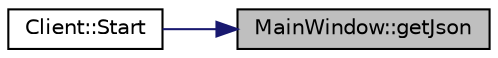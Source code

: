 digraph "MainWindow::getJson"
{
 // LATEX_PDF_SIZE
  edge [fontname="Helvetica",fontsize="10",labelfontname="Helvetica",labelfontsize="10"];
  node [fontname="Helvetica",fontsize="10",shape=record];
  rankdir="RL";
  Node1 [label="MainWindow::getJson",height=0.2,width=0.4,color="black", fillcolor="grey75", style="filled", fontcolor="black",tooltip="Permite a la ventana principal obtener un Json para enviar al servidor por medio del cliente."];
  Node1 -> Node2 [dir="back",color="midnightblue",fontsize="10",style="solid"];
  Node2 [label="Client::Start",height=0.2,width=0.4,color="black", fillcolor="white", style="filled",URL="$classClient.html#a2afb2a726f71d81f8a0d35e84a547132",tooltip="Se encarga de levantar el socket y realizar la recepcion/envio de mensajes."];
}
